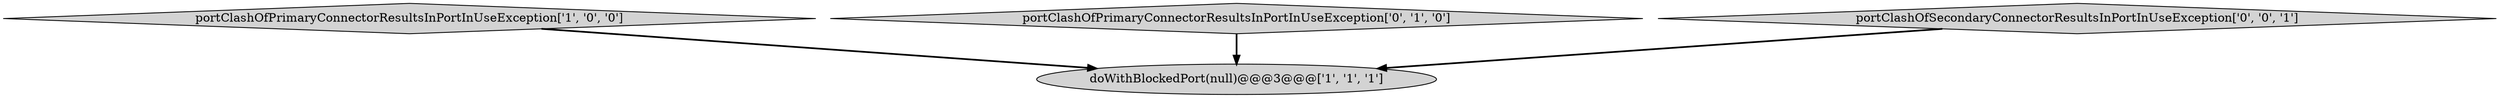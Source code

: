 digraph {
1 [style = filled, label = "portClashOfPrimaryConnectorResultsInPortInUseException['1', '0', '0']", fillcolor = lightgray, shape = diamond image = "AAA0AAABBB1BBB"];
0 [style = filled, label = "doWithBlockedPort(null)@@@3@@@['1', '1', '1']", fillcolor = lightgray, shape = ellipse image = "AAA0AAABBB1BBB"];
2 [style = filled, label = "portClashOfPrimaryConnectorResultsInPortInUseException['0', '1', '0']", fillcolor = lightgray, shape = diamond image = "AAA0AAABBB2BBB"];
3 [style = filled, label = "portClashOfSecondaryConnectorResultsInPortInUseException['0', '0', '1']", fillcolor = lightgray, shape = diamond image = "AAA0AAABBB3BBB"];
2->0 [style = bold, label=""];
3->0 [style = bold, label=""];
1->0 [style = bold, label=""];
}
